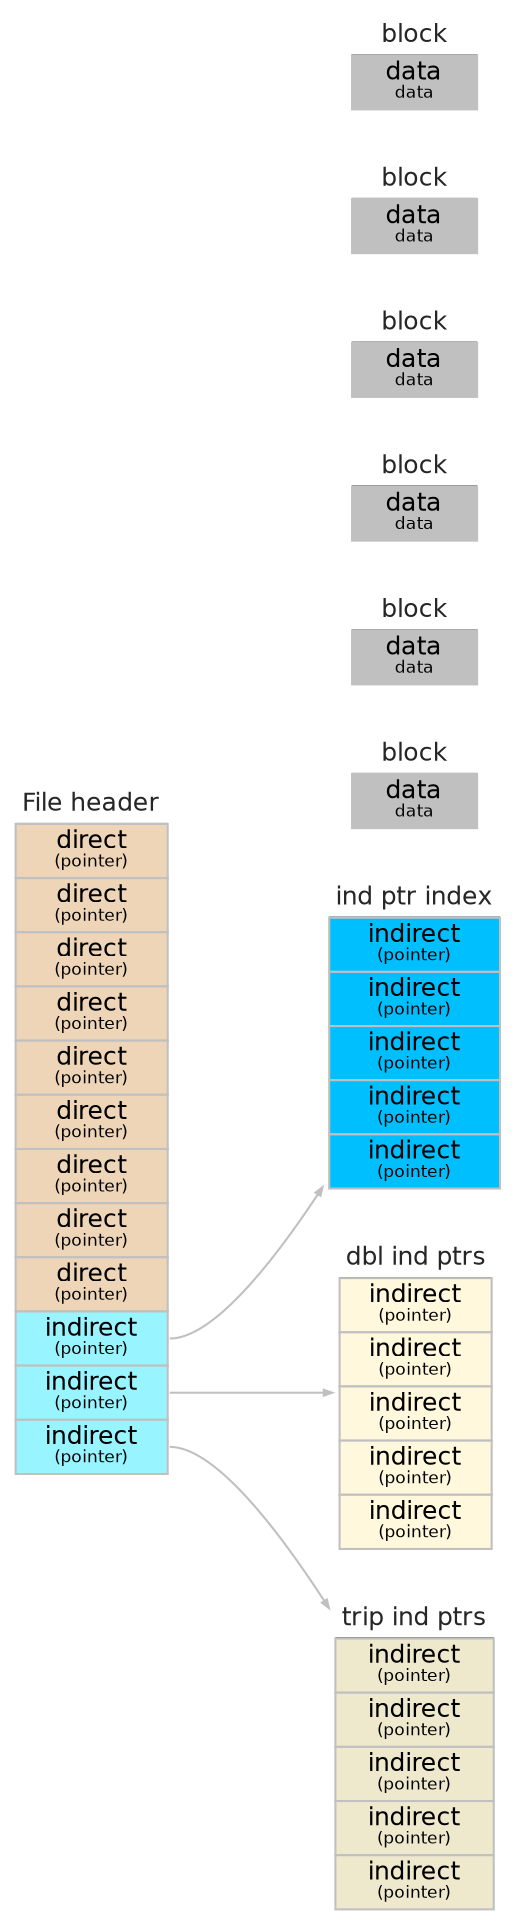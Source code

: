 digraph diagsample5 {
	graph [fontname=x rankdir=RL ranksep=1.0]
	node [fontname=Helvetica fontsize=10 height=0.2 margin="0.04 0.04" shape=none width=0.4]
	edge [arrowsize=0.4]
	box1:d10 -> indir0 [color=grey]
	box1:d11 -> indir1 [color=grey]
	box1:d12 -> indir2 [color=grey]
	subgraph left {
		box1 [label=<<table border="0.1" cellborder="1" cellspacing="0"><TR><TD sides="b"><font face="helvetica" color="grey15" point-size="12">File header</font></TD></TR><tr><td align="text" color="grey" bgcolor="bisque2" height="10" width="60" port="d1"><font point-size="12">direct</font><br></br><font point-size="8">(pointer)</font></td></tr><tr><td align="text" color="grey" bgcolor="bisque2" height="10" width="60" port="d2"><font point-size="12">direct</font><br></br><font point-size="8">(pointer)</font></td></tr><tr><td align="text" color="grey" bgcolor="bisque2" height="10" width="60" port="d3"><font point-size="12">direct</font><br></br><font point-size="8">(pointer)</font></td></tr><tr><td align="text" color="grey" bgcolor="bisque2" height="10" width="60" port="d4"><font point-size="12">direct</font><br></br><font point-size="8">(pointer)</font></td></tr><tr><td align="text" color="grey" bgcolor="bisque2" height="10" width="60" port="d5"><font point-size="12">direct</font><br></br><font point-size="8">(pointer)</font></td></tr><tr><td align="text" color="grey" bgcolor="bisque2" height="10" width="60" port="d6"><font point-size="12">direct</font><br></br><font point-size="8">(pointer)</font></td></tr><tr><td align="text" color="grey" bgcolor="bisque2" height="10" width="60" port="d7"><font point-size="12">direct</font><br></br><font point-size="8">(pointer)</font></td></tr><tr><td align="text" color="grey" bgcolor="bisque2" height="10" width="60" port="d8"><font point-size="12">direct</font><br></br><font point-size="8">(pointer)</font></td></tr><tr><td align="text" color="grey" bgcolor="bisque2" height="10" width="60" port="d9"><font point-size="12">direct</font><br></br><font point-size="8">(pointer)</font></td></tr><tr><td align="text" color="grey" bgcolor="cadetblue1" height="10" width="60" port="d10"><font point-size="12">indirect</font><br></br><font point-size="8">(pointer)</font></td></tr><tr><td align="text" color="grey" bgcolor="cadetblue1" height="10" width="60" port="d11"><font point-size="12">indirect</font><br></br><font point-size="8">(pointer)</font></td></tr><tr><td align="text" color="grey" bgcolor="cadetblue1" height="10" width="60" port="d12"><font point-size="12">indirect</font><br></br><font point-size="8">(pointer)</font></td></tr></table>>]
		rank=sink
	}
	subgraph second {
		indir0 [label=<<table border="0.1" cellborder="1" cellspacing="0"><TR><TD sides="b"><font face="helvetica" color="grey15" point-size="12">ind ptr index</font></TD></TR><tr><td align="text" color="grey" bgcolor="deepskyblue" height="10" width="60" port="00"><font point-size="12">indirect</font><br></br><font point-size="8">(pointer)</font></td></tr><tr><td align="text" color="grey" bgcolor="deepskyblue" height="10" width="60" port="01"><font point-size="12">indirect</font><br></br><font point-size="8">(pointer)</font></td></tr><tr><td align="text" color="grey" bgcolor="deepskyblue" height="10" width="60" port="02"><font point-size="12">indirect</font><br></br><font point-size="8">(pointer)</font></td></tr><tr><td align="text" color="grey" bgcolor="deepskyblue" height="10" width="60" port="03"><font point-size="12">indirect</font><br></br><font point-size="8">(pointer)</font></td></tr><tr><td align="text" color="grey" bgcolor="deepskyblue" height="10" width="60" port="04"><font point-size="12">indirect</font><br></br><font point-size="8">(pointer)</font></td></tr></table>>]
		indir1 [label=<<table border="0.1" cellborder="1" cellspacing="0"><TR><TD sides="b"><font face="helvetica" color="grey15" point-size="12">dbl ind ptrs</font></TD></TR><tr><td align="text" color="grey" bgcolor="cornsilk1" height="10" width="60" port="10"><font point-size="12">indirect</font><br></br><font point-size="8">(pointer)</font></td></tr><tr><td align="text" color="grey" bgcolor="cornsilk1" height="10" width="60" port="11"><font point-size="12">indirect</font><br></br><font point-size="8">(pointer)</font></td></tr><tr><td align="text" color="grey" bgcolor="cornsilk1" height="10" width="60" port="12"><font point-size="12">indirect</font><br></br><font point-size="8">(pointer)</font></td></tr><tr><td align="text" color="grey" bgcolor="cornsilk1" height="10" width="60" port="13"><font point-size="12">indirect</font><br></br><font point-size="8">(pointer)</font></td></tr><tr><td align="text" color="grey" bgcolor="cornsilk1" height="10" width="60" port="14"><font point-size="12">indirect</font><br></br><font point-size="8">(pointer)</font></td></tr></table>>]
		indir2 [label=<<table border="0.1" cellborder="1" cellspacing="0"><TR><TD sides="b"><font face="helvetica" color="grey15" point-size="12">trip ind ptrs</font></TD></TR><tr><td align="text" color="grey" bgcolor="cornsilk2" height="10" width="60" port="20"><font point-size="12">indirect</font><br></br><font point-size="8">(pointer)</font></td></tr><tr><td align="text" color="grey" bgcolor="cornsilk2" height="10" width="60" port="21"><font point-size="12">indirect</font><br></br><font point-size="8">(pointer)</font></td></tr><tr><td align="text" color="grey" bgcolor="cornsilk2" height="10" width="60" port="22"><font point-size="12">indirect</font><br></br><font point-size="8">(pointer)</font></td></tr><tr><td align="text" color="grey" bgcolor="cornsilk2" height="10" width="60" port="23"><font point-size="12">indirect</font><br></br><font point-size="8">(pointer)</font></td></tr><tr><td align="text" color="grey" bgcolor="cornsilk2" height="10" width="60" port="24"><font point-size="12">indirect</font><br></br><font point-size="8">(pointer)</font></td></tr></table>>]
		rank=source
	}
	subgraph thrd {
		tiny0 [label=<<table border="0.1" cellborder="1" cellspacing="0"><TR><TD sides="b"><font face="helvetica" color="grey15" point-size="12">block</font></TD></TR><tr><td align="text" color="grey" bgcolor="grey" height="10" width="60" port="only"><font point-size="12">data</font><br></br><font point-size="8">data</font></td></tr></table>>]
		tiny1 [label=<<table border="0.1" cellborder="1" cellspacing="0"><TR><TD sides="b"><font face="helvetica" color="grey15" point-size="12">block</font></TD></TR><tr><td align="text" color="grey" bgcolor="grey" height="10" width="60" port="only"><font point-size="12">data</font><br></br><font point-size="8">data</font></td></tr></table>>]
		tiny2 [label=<<table border="0.1" cellborder="1" cellspacing="0"><TR><TD sides="b"><font face="helvetica" color="grey15" point-size="12">block</font></TD></TR><tr><td align="text" color="grey" bgcolor="grey" height="10" width="60" port="only"><font point-size="12">data</font><br></br><font point-size="8">data</font></td></tr></table>>]
		tiny3 [label=<<table border="0.1" cellborder="1" cellspacing="0"><TR><TD sides="b"><font face="helvetica" color="grey15" point-size="12">block</font></TD></TR><tr><td align="text" color="grey" bgcolor="grey" height="10" width="60" port="only"><font point-size="12">data</font><br></br><font point-size="8">data</font></td></tr></table>>]
		tiny4 [label=<<table border="0.1" cellborder="1" cellspacing="0"><TR><TD sides="b"><font face="helvetica" color="grey15" point-size="12">block</font></TD></TR><tr><td align="text" color="grey" bgcolor="grey" height="10" width="60" port="only"><font point-size="12">data</font><br></br><font point-size="8">data</font></td></tr></table>>]
		tiny5 [label=<<table border="0.1" cellborder="1" cellspacing="0"><TR><TD sides="b"><font face="helvetica" color="grey15" point-size="12">block</font></TD></TR><tr><td align="text" color="grey" bgcolor="grey" height="10" width="60" port="only"><font point-size="12">data</font><br></br><font point-size="8">data</font></td></tr></table>>]
		rank=min
	}
}

